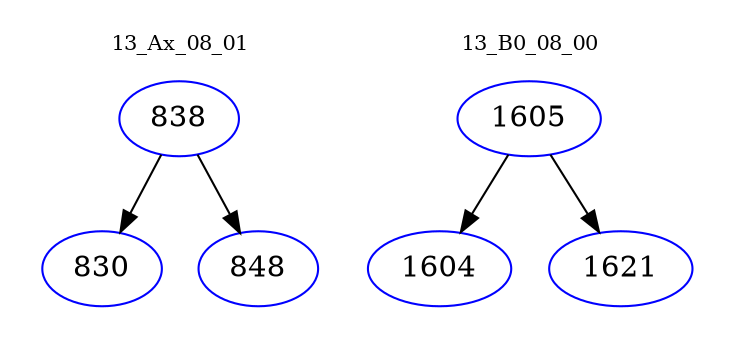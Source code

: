 digraph{
subgraph cluster_0 {
color = white
label = "13_Ax_08_01";
fontsize=10;
T0_838 [label="838", color="blue"]
T0_838 -> T0_830 [color="black"]
T0_830 [label="830", color="blue"]
T0_838 -> T0_848 [color="black"]
T0_848 [label="848", color="blue"]
}
subgraph cluster_1 {
color = white
label = "13_B0_08_00";
fontsize=10;
T1_1605 [label="1605", color="blue"]
T1_1605 -> T1_1604 [color="black"]
T1_1604 [label="1604", color="blue"]
T1_1605 -> T1_1621 [color="black"]
T1_1621 [label="1621", color="blue"]
}
}
